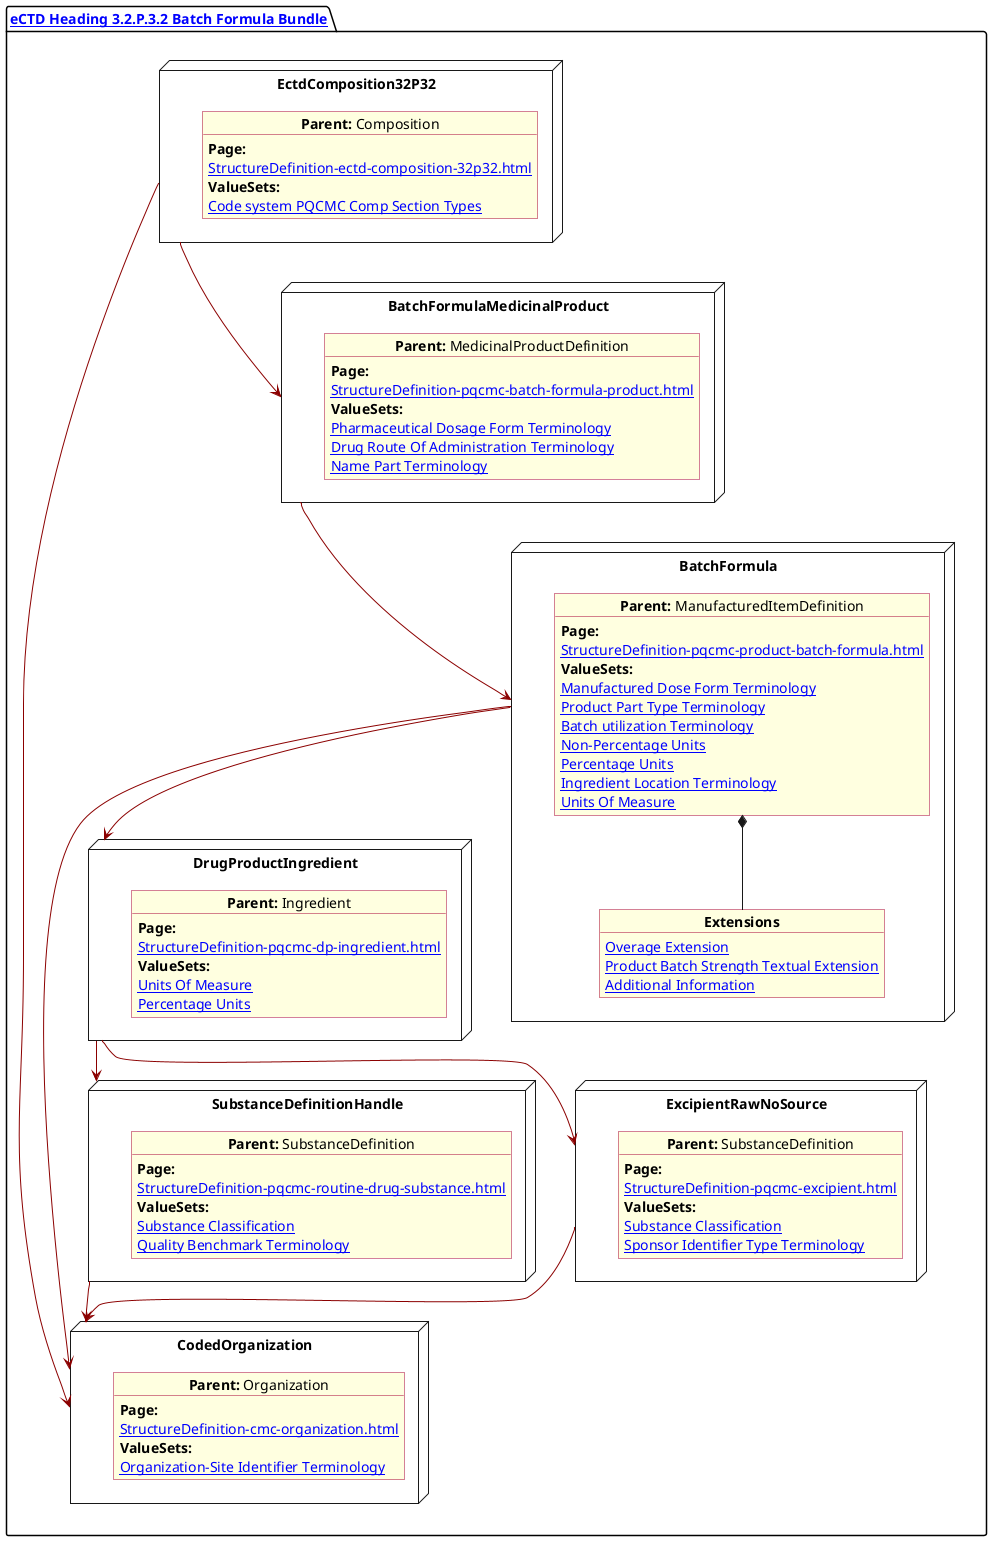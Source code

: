 @startuml BatchForm
allowmixing
'Mixed model of use case and object
skinparam svgDimensionStyle false
skinparam ObjectBackgroundColor LightYellow
skinparam ObjectBorderColor #A80036
skinparam activityDiamondBorderColor #A80036
skinparam activityDiamondBackgroundColor lawnGreen
skinparam ClassBorderThickness 4

package "[[StructureDefinition-cmc-ectd-document-32p32.html eCTD Heading 3.2.P.3.2 Batch Formula Bundle]]" as NODES {


  node "EctdComposition32P32" as N1 {

    object "**Parent:** Composition" as obj1 {
      **Page:**
      [[StructureDefinition-ectd-composition-32p32.html]]
      **ValueSets:**
      [[ValueSet-cmc-comp-section-types-vs.html Code system PQCMC Comp Section Types]]
    }

  }
  node "CodedOrganization" as NSO {

    object "**Parent:** Organization" as objAu {
      **Page:**
      [[StructureDefinition-cmc-organization.html]]
      **ValueSets:**
      [[ValueSet-pqcmc-org-identifier-type-terminology.html Organization-Site Identifier Terminology]]
    }
  }

  node "DrugProductIngredient" as NNgred {

    object "**Parent:** Ingredient" as obj10 {
      **Page:**
      [[StructureDefinition-pqcmc-dp-ingredient.html]]
      **ValueSets:**
      [[ValueSet-pqcmc-units-of-measure.html Units Of Measure]]
      [[ValueSet-pqcmc-org-identifier-type-terminology.html Percentage Units]]
    }
  }

  node "SubstanceDefinitionHandle" as NNS {

    object "**Parent:** SubstanceDefinition" as obj4 {
      **Page:**
      [[StructureDefinition-pqcmc-routine-drug-substance.html]]
      **ValueSets:**
      [[ValueSet-substance-classification.html Substance Classification]]
      [[ValueSet-pqcmc-quality-benchmark-terminology.html Quality Benchmark Terminology]]
    }

  }

  node "ExcipientRawNoSource" as NNSEx {

    object "**Parent:** SubstanceDefinition" as obj42 {
      **Page:**
      [[StructureDefinition-pqcmc-excipient.html]]
      **ValueSets:**
      [[ValueSet-substance-classification.html Substance Classification]]
      [[ValueSet-pqcmc-org-identifier-type-terminology.html Sponsor Identifier Type Terminology]]
    }

  }

  node "BatchFormulaMedicinalProduct" as NN2 {

    object "**Parent:** MedicinalProductDefinition" as obj32 {
      **Page:**
      [[StructureDefinition-pqcmc-batch-formula-product.html]]
      **ValueSets:**
      [[ValueSet-spl-pharmaceutical-dosage-form-terminology.html Pharmaceutical Dosage Form Terminology]]
      [[ValueSet-spl-drug-route-of-administration-terminology.html Drug Route Of Administration Terminology]]
      [[ValueSet-pqcmc-name-part-terminology.html Name Part Terminology]]
    }
  }

  node "BatchFormula" as NN {

    object "**Parent:** ManufacturedItemDefinition" as obj3 {
      **Page:**
      [[StructureDefinition-pqcmc-product-batch-formula.html]]
      **ValueSets:**
      [[ValueSet-pqcmc-manufactured-dose-form-terminology.html Manufactured Dose Form Terminology]]
      [[ValueSet-pqcmc-product-part-type.html Product Part Type Terminology]]
      [[ValueSet-pqcmc-batch-utilization-terminology.html Batch utilization Terminology]]
      [[ValueSet-pqcmc-non-percentage-units.html Non-Percentage Units]]
      [[ValueSet-pqcmc-percentage-units.html Percentage Units]]
      [[ValueSet-pqcmc-product-part-ingredient-physical-location.html Ingredient Location Terminology]]
      [[ValueSet-pqcmc-units-of-measure.html Units Of Measure]]

    }

    object "**Extensions**" as objExs2 {
      [[StructureDefinition-pq-overage-extension.html Overage Extension]]
      [[StructureDefinition-pq-product-batch-strength-textual-extension.html Product Batch Strength Textual Extension]]
      [[StructureDefinition-pq-additional-info-extension.html Additional Information]]
    }

    obj3 *-- objExs2
  }
  N1 -[#darkred]--> NSO
  N1 -[#darkred]-> NN2
  NNS -[#darkred]-> NSO
  NN -[#darkred]-> NSO
  NN -[#darkred]-> NNgred
  NN2 -[#darkred]-> NN
  NNgred -[#darkred]-> NNS
  NNgred -[#darkred]->NNSEx
  NNSEx -[#darkred]-> NSO
}
@enduml